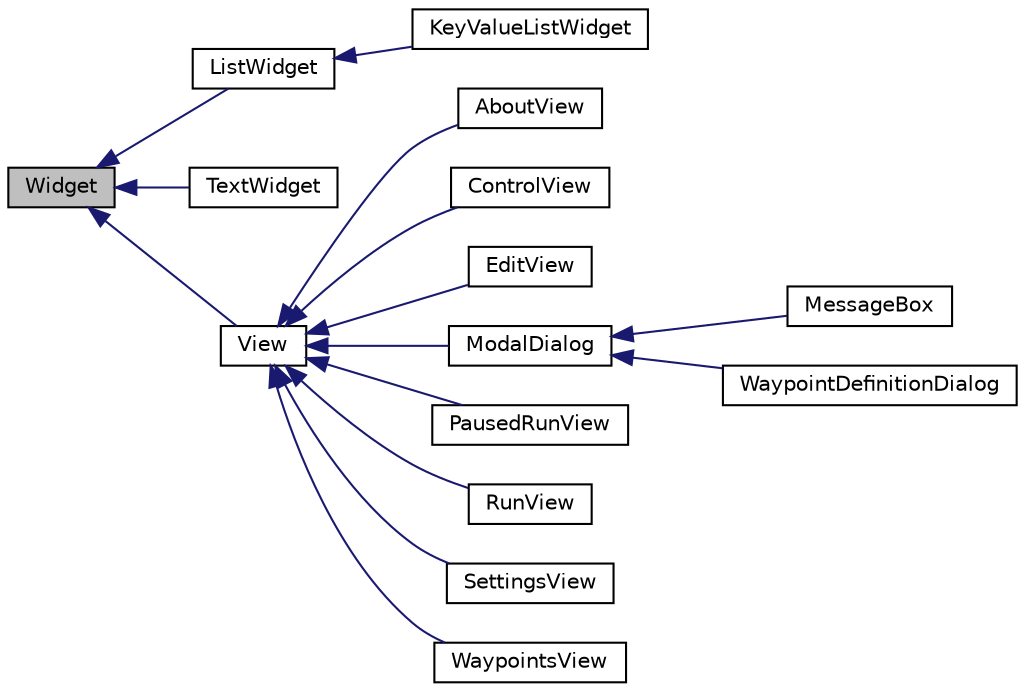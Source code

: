 digraph "Widget"
{
  edge [fontname="Helvetica",fontsize="10",labelfontname="Helvetica",labelfontsize="10"];
  node [fontname="Helvetica",fontsize="10",shape=record];
  rankdir="LR";
  Node1 [label="Widget",height=0.2,width=0.4,color="black", fillcolor="grey75", style="filled", fontcolor="black"];
  Node1 -> Node2 [dir="back",color="midnightblue",fontsize="10",style="solid",fontname="Helvetica"];
  Node2 [label="ListWidget",height=0.2,width=0.4,color="black", fillcolor="white", style="filled",URL="$classListWidget.html"];
  Node2 -> Node3 [dir="back",color="midnightblue",fontsize="10",style="solid",fontname="Helvetica"];
  Node3 [label="KeyValueListWidget",height=0.2,width=0.4,color="black", fillcolor="white", style="filled",URL="$classKeyValueListWidget.html"];
  Node1 -> Node4 [dir="back",color="midnightblue",fontsize="10",style="solid",fontname="Helvetica"];
  Node4 [label="TextWidget",height=0.2,width=0.4,color="black", fillcolor="white", style="filled",URL="$classTextWidget.html"];
  Node1 -> Node5 [dir="back",color="midnightblue",fontsize="10",style="solid",fontname="Helvetica"];
  Node5 [label="View",height=0.2,width=0.4,color="black", fillcolor="white", style="filled",URL="$classView.html"];
  Node5 -> Node6 [dir="back",color="midnightblue",fontsize="10",style="solid",fontname="Helvetica"];
  Node6 [label="AboutView",height=0.2,width=0.4,color="black", fillcolor="white", style="filled",URL="$classAboutView.html"];
  Node5 -> Node7 [dir="back",color="midnightblue",fontsize="10",style="solid",fontname="Helvetica"];
  Node7 [label="ControlView",height=0.2,width=0.4,color="black", fillcolor="white", style="filled",URL="$classControlView.html"];
  Node5 -> Node8 [dir="back",color="midnightblue",fontsize="10",style="solid",fontname="Helvetica"];
  Node8 [label="EditView",height=0.2,width=0.4,color="black", fillcolor="white", style="filled",URL="$classEditView.html"];
  Node5 -> Node9 [dir="back",color="midnightblue",fontsize="10",style="solid",fontname="Helvetica"];
  Node9 [label="ModalDialog",height=0.2,width=0.4,color="black", fillcolor="white", style="filled",URL="$classModalDialog.html"];
  Node9 -> Node10 [dir="back",color="midnightblue",fontsize="10",style="solid",fontname="Helvetica"];
  Node10 [label="MessageBox",height=0.2,width=0.4,color="black", fillcolor="white", style="filled",URL="$classMessageBox.html"];
  Node9 -> Node11 [dir="back",color="midnightblue",fontsize="10",style="solid",fontname="Helvetica"];
  Node11 [label="WaypointDefinitionDialog",height=0.2,width=0.4,color="black", fillcolor="white", style="filled",URL="$classWaypointDefinitionDialog.html"];
  Node5 -> Node12 [dir="back",color="midnightblue",fontsize="10",style="solid",fontname="Helvetica"];
  Node12 [label="PausedRunView",height=0.2,width=0.4,color="black", fillcolor="white", style="filled",URL="$classPausedRunView.html"];
  Node5 -> Node13 [dir="back",color="midnightblue",fontsize="10",style="solid",fontname="Helvetica"];
  Node13 [label="RunView",height=0.2,width=0.4,color="black", fillcolor="white", style="filled",URL="$classRunView.html"];
  Node5 -> Node14 [dir="back",color="midnightblue",fontsize="10",style="solid",fontname="Helvetica"];
  Node14 [label="SettingsView",height=0.2,width=0.4,color="black", fillcolor="white", style="filled",URL="$classSettingsView.html"];
  Node5 -> Node15 [dir="back",color="midnightblue",fontsize="10",style="solid",fontname="Helvetica"];
  Node15 [label="WaypointsView",height=0.2,width=0.4,color="black", fillcolor="white", style="filled",URL="$classWaypointsView.html"];
}
